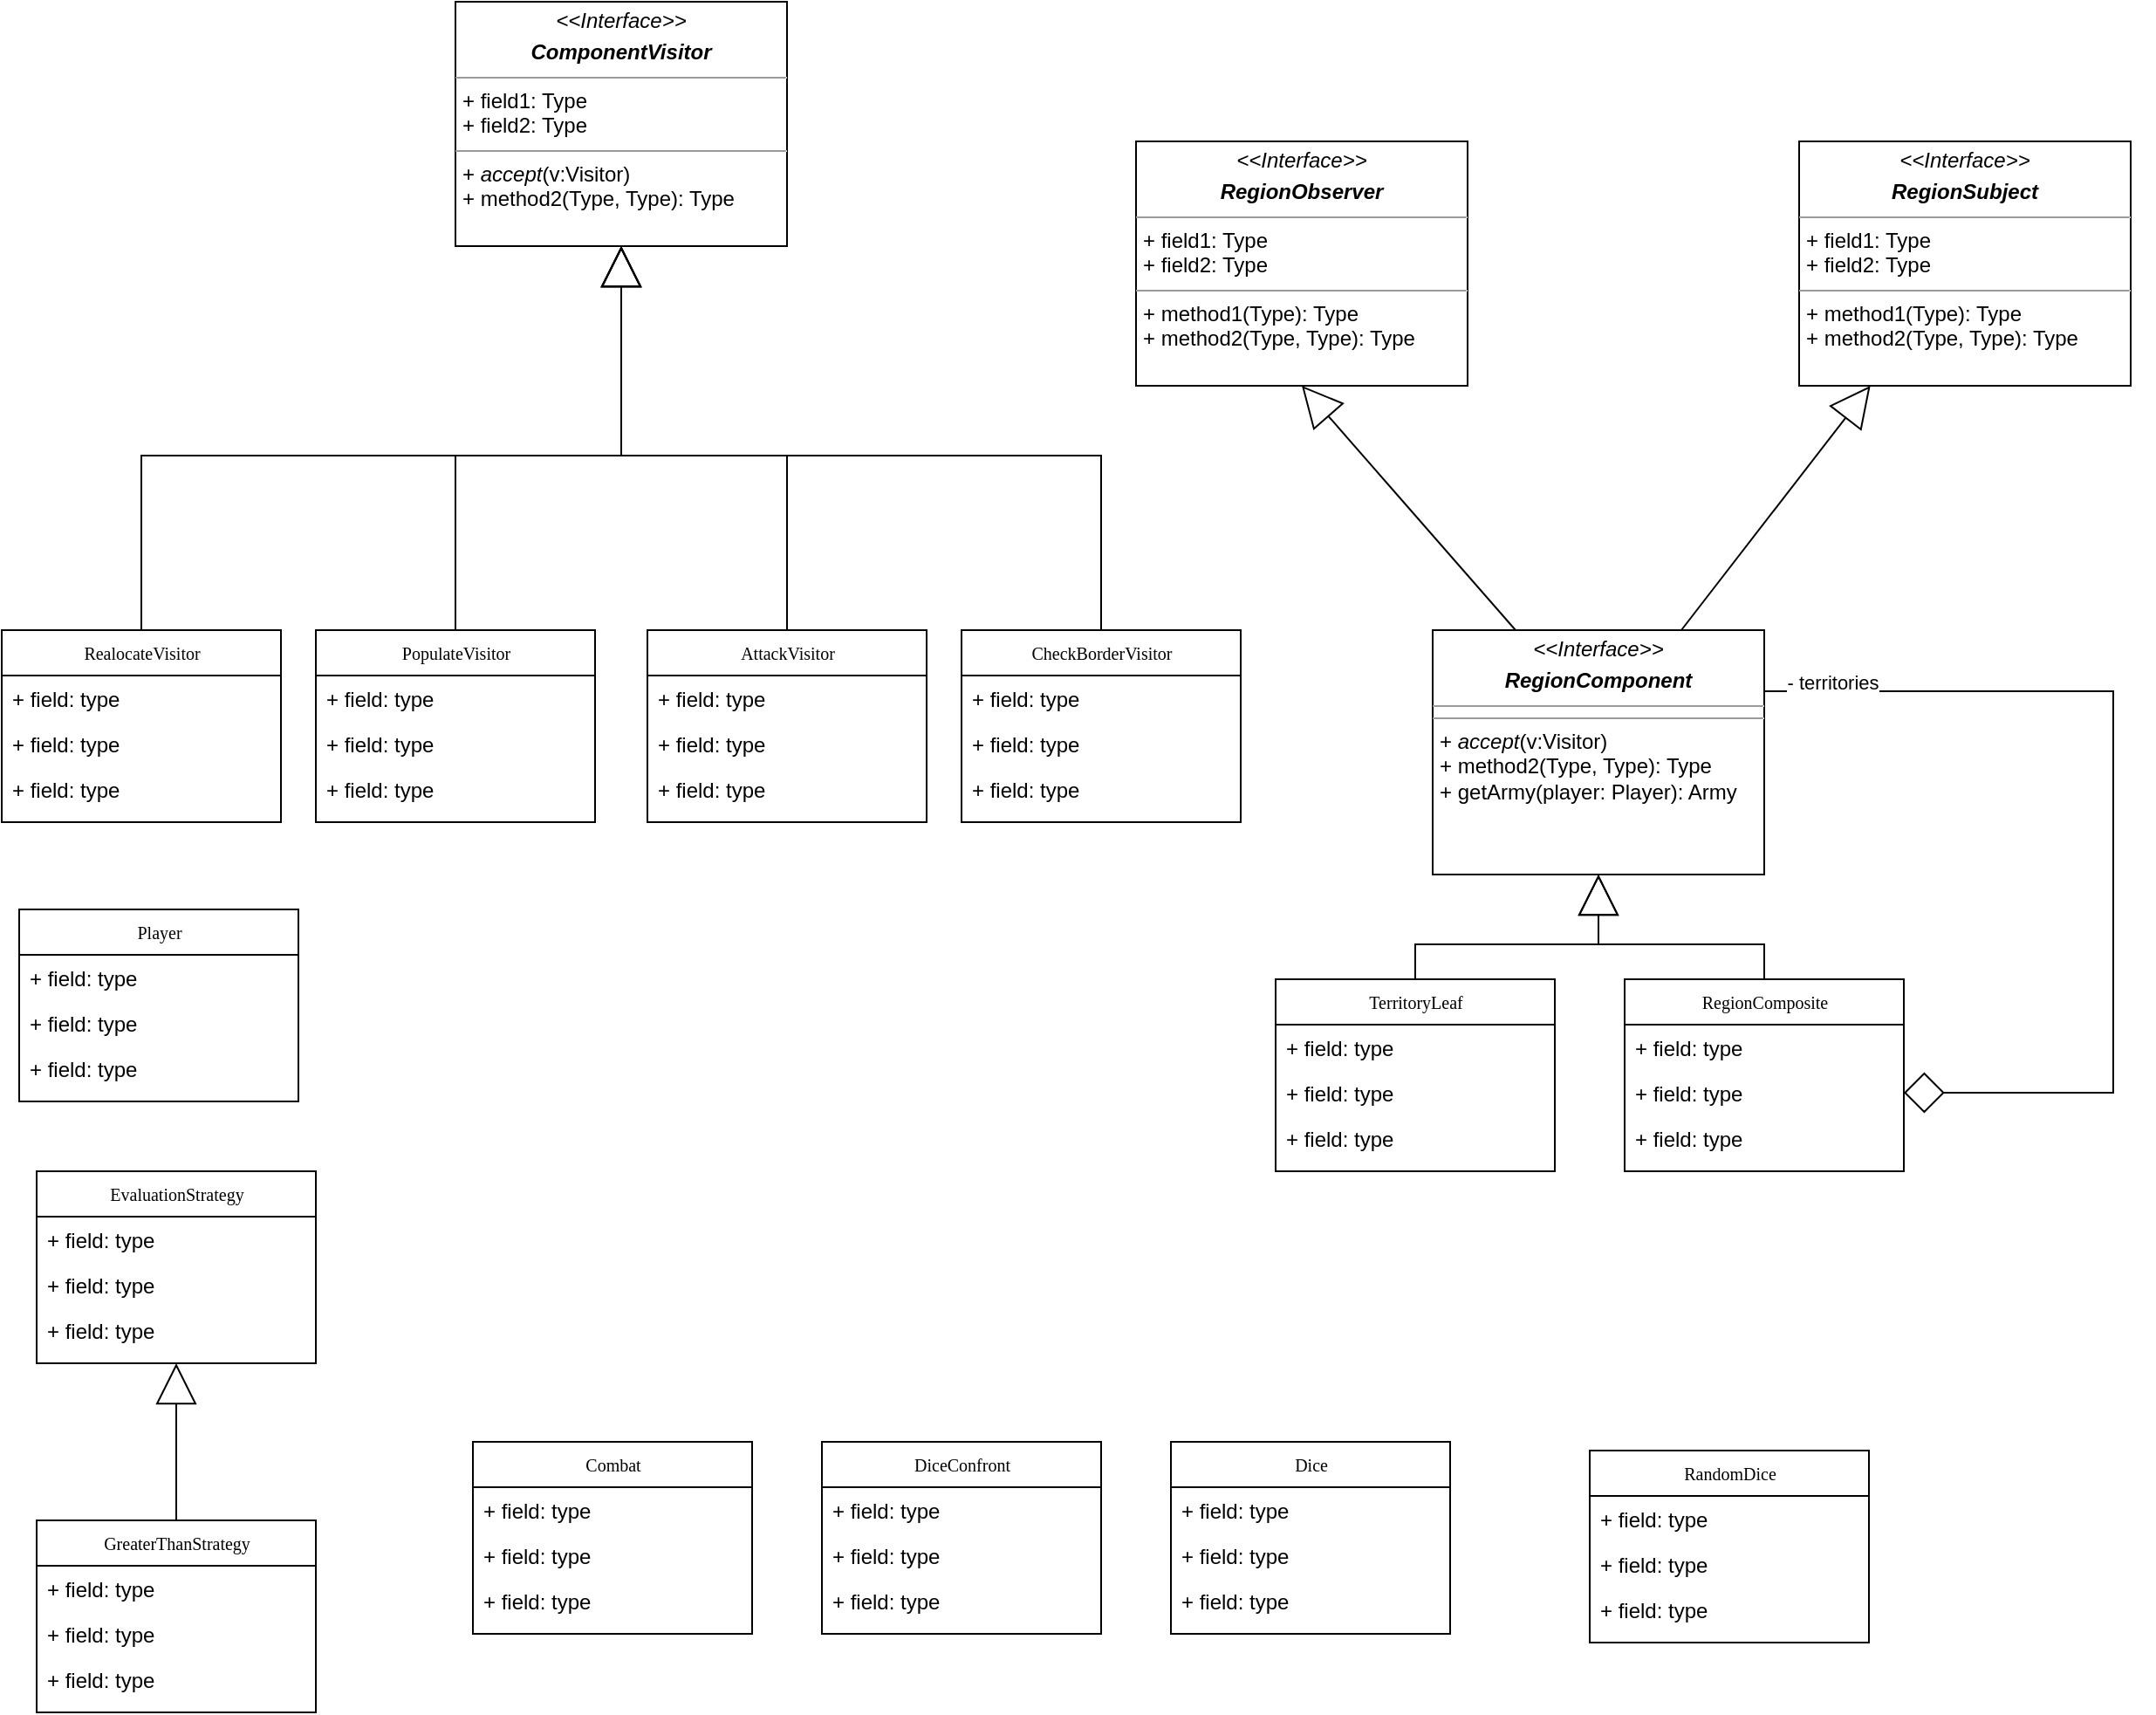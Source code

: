 <mxfile version="24.4.0" type="github">
  <diagram name="Page-1" id="c4acf3e9-155e-7222-9cf6-157b1a14988f">
    <mxGraphModel dx="3041" dy="2362" grid="1" gridSize="10" guides="1" tooltips="1" connect="1" arrows="1" fold="1" page="1" pageScale="1" pageWidth="850" pageHeight="1100" background="none" math="0" shadow="0">
      <root>
        <mxCell id="0" />
        <mxCell id="1" parent="0" />
        <mxCell id="na1BeW-ylkOoWlWhekBP-10" style="edgeStyle=orthogonalEdgeStyle;rounded=0;orthogonalLoop=1;jettySize=auto;html=1;exitX=0.5;exitY=0;exitDx=0;exitDy=0;entryX=0.5;entryY=1;entryDx=0;entryDy=0;endArrow=block;endFill=0;endSize=21;" edge="1" parent="1" source="17acba5748e5396b-20" target="5d2195bd80daf111-18">
          <mxGeometry relative="1" as="geometry" />
        </mxCell>
        <mxCell id="17acba5748e5396b-20" value="TerritoryLeaf" style="swimlane;html=1;fontStyle=0;childLayout=stackLayout;horizontal=1;startSize=26;fillColor=none;horizontalStack=0;resizeParent=1;resizeLast=0;collapsible=1;marginBottom=0;swimlaneFillColor=#ffffff;rounded=0;shadow=0;comic=0;labelBackgroundColor=none;strokeWidth=1;fontFamily=Verdana;fontSize=10;align=center;" parent="1" vertex="1">
          <mxGeometry x="-80" y="-20" width="160" height="110" as="geometry" />
        </mxCell>
        <mxCell id="17acba5748e5396b-21" value="+ field: type" style="text;html=1;strokeColor=none;fillColor=none;align=left;verticalAlign=top;spacingLeft=4;spacingRight=4;whiteSpace=wrap;overflow=hidden;rotatable=0;points=[[0,0.5],[1,0.5]];portConstraint=eastwest;" parent="17acba5748e5396b-20" vertex="1">
          <mxGeometry y="26" width="160" height="26" as="geometry" />
        </mxCell>
        <mxCell id="17acba5748e5396b-24" value="+ field: type" style="text;html=1;strokeColor=none;fillColor=none;align=left;verticalAlign=top;spacingLeft=4;spacingRight=4;whiteSpace=wrap;overflow=hidden;rotatable=0;points=[[0,0.5],[1,0.5]];portConstraint=eastwest;" parent="17acba5748e5396b-20" vertex="1">
          <mxGeometry y="52" width="160" height="26" as="geometry" />
        </mxCell>
        <mxCell id="17acba5748e5396b-26" value="+ field: type" style="text;html=1;strokeColor=none;fillColor=none;align=left;verticalAlign=top;spacingLeft=4;spacingRight=4;whiteSpace=wrap;overflow=hidden;rotatable=0;points=[[0,0.5],[1,0.5]];portConstraint=eastwest;" parent="17acba5748e5396b-20" vertex="1">
          <mxGeometry y="78" width="160" height="26" as="geometry" />
        </mxCell>
        <mxCell id="na1BeW-ylkOoWlWhekBP-73" style="rounded=0;orthogonalLoop=1;jettySize=auto;html=1;entryX=0.5;entryY=1;entryDx=0;entryDy=0;exitX=0.25;exitY=0;exitDx=0;exitDy=0;endArrow=block;endFill=0;endSize=21;" edge="1" parent="1" source="5d2195bd80daf111-18" target="5d2195bd80daf111-19">
          <mxGeometry relative="1" as="geometry" />
        </mxCell>
        <mxCell id="na1BeW-ylkOoWlWhekBP-74" style="rounded=0;orthogonalLoop=1;jettySize=auto;html=1;exitX=0.75;exitY=0;exitDx=0;exitDy=0;endArrow=block;endFill=0;endSize=21;" edge="1" parent="1" source="5d2195bd80daf111-18" target="na1BeW-ylkOoWlWhekBP-14">
          <mxGeometry relative="1" as="geometry" />
        </mxCell>
        <mxCell id="5d2195bd80daf111-18" value="&lt;p style=&quot;margin:0px;margin-top:4px;text-align:center;&quot;&gt;&lt;i&gt;&amp;lt;&amp;lt;Interface&amp;gt;&amp;gt;&lt;/i&gt;&lt;/p&gt;&lt;p style=&quot;margin:0px;margin-top:4px;text-align:center;&quot;&gt;&lt;b&gt;&lt;i&gt;RegionComponent&lt;/i&gt;&lt;/b&gt;&lt;br&gt;&lt;/p&gt;&lt;hr size=&quot;1&quot;&gt;&lt;hr size=&quot;1&quot;&gt;&lt;p style=&quot;margin:0px;margin-left:4px;&quot;&gt;+ &lt;i&gt;accept&lt;/i&gt;(v:Visitor)&lt;br&gt;+ method2(Type, Type): Type&lt;/p&gt;&lt;p style=&quot;margin:0px;margin-left:4px;&quot;&gt;+ getArmy(player: Player): Army &lt;br&gt;&lt;/p&gt;" style="verticalAlign=top;align=left;overflow=fill;fontSize=12;fontFamily=Helvetica;html=1;rounded=0;shadow=0;comic=0;labelBackgroundColor=none;strokeWidth=1" parent="1" vertex="1">
          <mxGeometry x="10" y="-220" width="190" height="140" as="geometry" />
        </mxCell>
        <mxCell id="5d2195bd80daf111-19" value="&lt;p style=&quot;margin:0px;margin-top:4px;text-align:center;&quot;&gt;&lt;i&gt;&amp;lt;&amp;lt;Interface&amp;gt;&amp;gt;&lt;/i&gt;&lt;/p&gt;&lt;p style=&quot;margin:0px;margin-top:4px;text-align:center;&quot;&gt;&lt;b&gt;&lt;i&gt;RegionObserver&lt;/i&gt;&lt;/b&gt;&lt;br&gt;&lt;/p&gt;&lt;hr size=&quot;1&quot;&gt;&lt;p style=&quot;margin:0px;margin-left:4px;&quot;&gt;+ field1: Type&lt;br&gt;+ field2: Type&lt;/p&gt;&lt;hr size=&quot;1&quot;&gt;&lt;p style=&quot;margin:0px;margin-left:4px;&quot;&gt;+ method1(Type): Type&lt;br&gt;+ method2(Type, Type): Type&lt;/p&gt;" style="verticalAlign=top;align=left;overflow=fill;fontSize=12;fontFamily=Helvetica;html=1;rounded=0;shadow=0;comic=0;labelBackgroundColor=none;strokeWidth=1" parent="1" vertex="1">
          <mxGeometry x="-160" y="-500" width="190" height="140" as="geometry" />
        </mxCell>
        <mxCell id="na1BeW-ylkOoWlWhekBP-12" style="edgeStyle=orthogonalEdgeStyle;rounded=0;orthogonalLoop=1;jettySize=auto;html=1;exitX=0.5;exitY=0;exitDx=0;exitDy=0;entryX=0.5;entryY=1;entryDx=0;entryDy=0;endArrow=block;endFill=0;jumpSize=6;startSize=6;endSize=21;" edge="1" parent="1" source="na1BeW-ylkOoWlWhekBP-1" target="5d2195bd80daf111-18">
          <mxGeometry relative="1" as="geometry" />
        </mxCell>
        <mxCell id="na1BeW-ylkOoWlWhekBP-1" value="RegionComposite" style="swimlane;html=1;fontStyle=0;childLayout=stackLayout;horizontal=1;startSize=26;fillColor=none;horizontalStack=0;resizeParent=1;resizeLast=0;collapsible=1;marginBottom=0;swimlaneFillColor=#ffffff;rounded=0;shadow=0;comic=0;labelBackgroundColor=none;strokeWidth=1;fontFamily=Verdana;fontSize=10;align=center;" vertex="1" parent="1">
          <mxGeometry x="120" y="-20" width="160" height="110" as="geometry" />
        </mxCell>
        <mxCell id="na1BeW-ylkOoWlWhekBP-2" value="+ field: type" style="text;html=1;strokeColor=none;fillColor=none;align=left;verticalAlign=top;spacingLeft=4;spacingRight=4;whiteSpace=wrap;overflow=hidden;rotatable=0;points=[[0,0.5],[1,0.5]];portConstraint=eastwest;" vertex="1" parent="na1BeW-ylkOoWlWhekBP-1">
          <mxGeometry y="26" width="160" height="26" as="geometry" />
        </mxCell>
        <mxCell id="na1BeW-ylkOoWlWhekBP-3" value="+ field: type" style="text;html=1;strokeColor=none;fillColor=none;align=left;verticalAlign=top;spacingLeft=4;spacingRight=4;whiteSpace=wrap;overflow=hidden;rotatable=0;points=[[0,0.5],[1,0.5]];portConstraint=eastwest;" vertex="1" parent="na1BeW-ylkOoWlWhekBP-1">
          <mxGeometry y="52" width="160" height="26" as="geometry" />
        </mxCell>
        <mxCell id="na1BeW-ylkOoWlWhekBP-4" value="+ field: type" style="text;html=1;strokeColor=none;fillColor=none;align=left;verticalAlign=top;spacingLeft=4;spacingRight=4;whiteSpace=wrap;overflow=hidden;rotatable=0;points=[[0,0.5],[1,0.5]];portConstraint=eastwest;" vertex="1" parent="na1BeW-ylkOoWlWhekBP-1">
          <mxGeometry y="78" width="160" height="26" as="geometry" />
        </mxCell>
        <mxCell id="na1BeW-ylkOoWlWhekBP-9" style="edgeStyle=orthogonalEdgeStyle;rounded=0;orthogonalLoop=1;jettySize=auto;html=1;exitX=1;exitY=0.5;exitDx=0;exitDy=0;entryX=1;entryY=0.25;entryDx=0;entryDy=0;startArrow=diamond;startFill=0;strokeWidth=1;targetPerimeterSpacing=0;sourcePerimeterSpacing=6;startSize=21;endArrow=none;endFill=0;" edge="1" parent="1" source="na1BeW-ylkOoWlWhekBP-3" target="5d2195bd80daf111-18">
          <mxGeometry relative="1" as="geometry">
            <Array as="points">
              <mxPoint x="400" y="45" />
              <mxPoint x="400" y="-185" />
            </Array>
          </mxGeometry>
        </mxCell>
        <mxCell id="na1BeW-ylkOoWlWhekBP-13" value="&lt;div&gt;- territories&lt;/div&gt;" style="edgeLabel;html=1;align=center;verticalAlign=middle;resizable=0;points=[];" vertex="1" connectable="0" parent="na1BeW-ylkOoWlWhekBP-9">
          <mxGeometry x="0.858" y="4" relative="1" as="geometry">
            <mxPoint y="-9" as="offset" />
          </mxGeometry>
        </mxCell>
        <mxCell id="na1BeW-ylkOoWlWhekBP-14" value="&lt;p style=&quot;margin:0px;margin-top:4px;text-align:center;&quot;&gt;&lt;i&gt;&amp;lt;&amp;lt;Interface&amp;gt;&amp;gt;&lt;/i&gt;&lt;/p&gt;&lt;p style=&quot;margin:0px;margin-top:4px;text-align:center;&quot;&gt;&lt;b&gt;&lt;i&gt;RegionSubject&lt;/i&gt;&lt;/b&gt;&lt;br&gt;&lt;/p&gt;&lt;hr size=&quot;1&quot;&gt;&lt;p style=&quot;margin:0px;margin-left:4px;&quot;&gt;+ field1: Type&lt;br&gt;+ field2: Type&lt;/p&gt;&lt;hr size=&quot;1&quot;&gt;&lt;p style=&quot;margin:0px;margin-left:4px;&quot;&gt;+ method1(Type): Type&lt;br&gt;+ method2(Type, Type): Type&lt;/p&gt;" style="verticalAlign=top;align=left;overflow=fill;fontSize=12;fontFamily=Helvetica;html=1;rounded=0;shadow=0;comic=0;labelBackgroundColor=none;strokeWidth=1" vertex="1" parent="1">
          <mxGeometry x="220" y="-500" width="190" height="140" as="geometry" />
        </mxCell>
        <mxCell id="na1BeW-ylkOoWlWhekBP-40" style="edgeStyle=orthogonalEdgeStyle;rounded=0;orthogonalLoop=1;jettySize=auto;html=1;exitX=0.5;exitY=1;exitDx=0;exitDy=0;entryX=0.5;entryY=0;entryDx=0;entryDy=0;endArrow=none;endFill=0;startArrow=block;startFill=0;startSize=21;" edge="1" parent="1" source="na1BeW-ylkOoWlWhekBP-15" target="na1BeW-ylkOoWlWhekBP-16">
          <mxGeometry relative="1" as="geometry" />
        </mxCell>
        <mxCell id="na1BeW-ylkOoWlWhekBP-41" style="edgeStyle=orthogonalEdgeStyle;rounded=0;orthogonalLoop=1;jettySize=auto;html=1;entryX=0.5;entryY=0;entryDx=0;entryDy=0;endArrow=none;endFill=0;startArrow=block;startFill=0;startSize=21;" edge="1" parent="1" source="na1BeW-ylkOoWlWhekBP-15" target="na1BeW-ylkOoWlWhekBP-24">
          <mxGeometry relative="1" as="geometry" />
        </mxCell>
        <mxCell id="na1BeW-ylkOoWlWhekBP-15" value="&lt;p style=&quot;margin:0px;margin-top:4px;text-align:center;&quot;&gt;&lt;i&gt;&amp;lt;&amp;lt;Interface&amp;gt;&amp;gt;&lt;/i&gt;&lt;/p&gt;&lt;p style=&quot;margin:0px;margin-top:4px;text-align:center;&quot;&gt;&lt;b&gt;&lt;i&gt;ComponentVisitor&lt;/i&gt;&lt;/b&gt;&lt;br&gt;&lt;/p&gt;&lt;hr size=&quot;1&quot;&gt;&lt;p style=&quot;margin:0px;margin-left:4px;&quot;&gt;+ field1: Type&lt;br&gt;+ field2: Type&lt;/p&gt;&lt;hr size=&quot;1&quot;&gt;&lt;p style=&quot;margin:0px;margin-left:4px;&quot;&gt;+ &lt;i&gt;accept&lt;/i&gt;(v:Visitor)&lt;br&gt;+ method2(Type, Type): Type&lt;/p&gt;" style="verticalAlign=top;align=left;overflow=fill;fontSize=12;fontFamily=Helvetica;html=1;rounded=0;shadow=0;comic=0;labelBackgroundColor=none;strokeWidth=1" vertex="1" parent="1">
          <mxGeometry x="-550" y="-580" width="190" height="140" as="geometry" />
        </mxCell>
        <mxCell id="na1BeW-ylkOoWlWhekBP-16" value="PopulateVisitor" style="swimlane;html=1;fontStyle=0;childLayout=stackLayout;horizontal=1;startSize=26;fillColor=none;horizontalStack=0;resizeParent=1;resizeLast=0;collapsible=1;marginBottom=0;swimlaneFillColor=#ffffff;rounded=0;shadow=0;comic=0;labelBackgroundColor=none;strokeWidth=1;fontFamily=Verdana;fontSize=10;align=center;" vertex="1" parent="1">
          <mxGeometry x="-630" y="-220" width="160" height="110" as="geometry" />
        </mxCell>
        <mxCell id="na1BeW-ylkOoWlWhekBP-17" value="+ field: type" style="text;html=1;strokeColor=none;fillColor=none;align=left;verticalAlign=top;spacingLeft=4;spacingRight=4;whiteSpace=wrap;overflow=hidden;rotatable=0;points=[[0,0.5],[1,0.5]];portConstraint=eastwest;" vertex="1" parent="na1BeW-ylkOoWlWhekBP-16">
          <mxGeometry y="26" width="160" height="26" as="geometry" />
        </mxCell>
        <mxCell id="na1BeW-ylkOoWlWhekBP-18" value="+ field: type" style="text;html=1;strokeColor=none;fillColor=none;align=left;verticalAlign=top;spacingLeft=4;spacingRight=4;whiteSpace=wrap;overflow=hidden;rotatable=0;points=[[0,0.5],[1,0.5]];portConstraint=eastwest;" vertex="1" parent="na1BeW-ylkOoWlWhekBP-16">
          <mxGeometry y="52" width="160" height="26" as="geometry" />
        </mxCell>
        <mxCell id="na1BeW-ylkOoWlWhekBP-19" value="+ field: type" style="text;html=1;strokeColor=none;fillColor=none;align=left;verticalAlign=top;spacingLeft=4;spacingRight=4;whiteSpace=wrap;overflow=hidden;rotatable=0;points=[[0,0.5],[1,0.5]];portConstraint=eastwest;" vertex="1" parent="na1BeW-ylkOoWlWhekBP-16">
          <mxGeometry y="78" width="160" height="26" as="geometry" />
        </mxCell>
        <mxCell id="na1BeW-ylkOoWlWhekBP-24" value="AttackVisitor" style="swimlane;html=1;fontStyle=0;childLayout=stackLayout;horizontal=1;startSize=26;fillColor=none;horizontalStack=0;resizeParent=1;resizeLast=0;collapsible=1;marginBottom=0;swimlaneFillColor=#ffffff;rounded=0;shadow=0;comic=0;labelBackgroundColor=none;strokeWidth=1;fontFamily=Verdana;fontSize=10;align=center;" vertex="1" parent="1">
          <mxGeometry x="-440" y="-220" width="160" height="110" as="geometry" />
        </mxCell>
        <mxCell id="na1BeW-ylkOoWlWhekBP-25" value="+ field: type" style="text;html=1;strokeColor=none;fillColor=none;align=left;verticalAlign=top;spacingLeft=4;spacingRight=4;whiteSpace=wrap;overflow=hidden;rotatable=0;points=[[0,0.5],[1,0.5]];portConstraint=eastwest;" vertex="1" parent="na1BeW-ylkOoWlWhekBP-24">
          <mxGeometry y="26" width="160" height="26" as="geometry" />
        </mxCell>
        <mxCell id="na1BeW-ylkOoWlWhekBP-26" value="+ field: type" style="text;html=1;strokeColor=none;fillColor=none;align=left;verticalAlign=top;spacingLeft=4;spacingRight=4;whiteSpace=wrap;overflow=hidden;rotatable=0;points=[[0,0.5],[1,0.5]];portConstraint=eastwest;" vertex="1" parent="na1BeW-ylkOoWlWhekBP-24">
          <mxGeometry y="52" width="160" height="26" as="geometry" />
        </mxCell>
        <mxCell id="na1BeW-ylkOoWlWhekBP-27" value="+ field: type" style="text;html=1;strokeColor=none;fillColor=none;align=left;verticalAlign=top;spacingLeft=4;spacingRight=4;whiteSpace=wrap;overflow=hidden;rotatable=0;points=[[0,0.5],[1,0.5]];portConstraint=eastwest;" vertex="1" parent="na1BeW-ylkOoWlWhekBP-24">
          <mxGeometry y="78" width="160" height="26" as="geometry" />
        </mxCell>
        <mxCell id="na1BeW-ylkOoWlWhekBP-45" style="edgeStyle=orthogonalEdgeStyle;rounded=0;orthogonalLoop=1;jettySize=auto;html=1;exitX=0.5;exitY=0;exitDx=0;exitDy=0;entryX=0.5;entryY=1;entryDx=0;entryDy=0;endArrow=block;endFill=0;endSize=21;" edge="1" parent="1" source="na1BeW-ylkOoWlWhekBP-28" target="na1BeW-ylkOoWlWhekBP-15">
          <mxGeometry relative="1" as="geometry" />
        </mxCell>
        <mxCell id="na1BeW-ylkOoWlWhekBP-28" value="CheckBorderVisitor" style="swimlane;html=1;fontStyle=0;childLayout=stackLayout;horizontal=1;startSize=26;fillColor=none;horizontalStack=0;resizeParent=1;resizeLast=0;collapsible=1;marginBottom=0;swimlaneFillColor=#ffffff;rounded=0;shadow=0;comic=0;labelBackgroundColor=none;strokeWidth=1;fontFamily=Verdana;fontSize=10;align=center;" vertex="1" parent="1">
          <mxGeometry x="-260" y="-220" width="160" height="110" as="geometry" />
        </mxCell>
        <mxCell id="na1BeW-ylkOoWlWhekBP-29" value="+ field: type" style="text;html=1;strokeColor=none;fillColor=none;align=left;verticalAlign=top;spacingLeft=4;spacingRight=4;whiteSpace=wrap;overflow=hidden;rotatable=0;points=[[0,0.5],[1,0.5]];portConstraint=eastwest;" vertex="1" parent="na1BeW-ylkOoWlWhekBP-28">
          <mxGeometry y="26" width="160" height="26" as="geometry" />
        </mxCell>
        <mxCell id="na1BeW-ylkOoWlWhekBP-30" value="+ field: type" style="text;html=1;strokeColor=none;fillColor=none;align=left;verticalAlign=top;spacingLeft=4;spacingRight=4;whiteSpace=wrap;overflow=hidden;rotatable=0;points=[[0,0.5],[1,0.5]];portConstraint=eastwest;" vertex="1" parent="na1BeW-ylkOoWlWhekBP-28">
          <mxGeometry y="52" width="160" height="26" as="geometry" />
        </mxCell>
        <mxCell id="na1BeW-ylkOoWlWhekBP-31" value="+ field: type" style="text;html=1;strokeColor=none;fillColor=none;align=left;verticalAlign=top;spacingLeft=4;spacingRight=4;whiteSpace=wrap;overflow=hidden;rotatable=0;points=[[0,0.5],[1,0.5]];portConstraint=eastwest;" vertex="1" parent="na1BeW-ylkOoWlWhekBP-28">
          <mxGeometry y="78" width="160" height="26" as="geometry" />
        </mxCell>
        <mxCell id="na1BeW-ylkOoWlWhekBP-46" style="edgeStyle=orthogonalEdgeStyle;rounded=0;orthogonalLoop=1;jettySize=auto;html=1;exitX=0.5;exitY=0;exitDx=0;exitDy=0;entryX=0.5;entryY=1;entryDx=0;entryDy=0;endArrow=block;endFill=0;endSize=21;" edge="1" parent="1" source="na1BeW-ylkOoWlWhekBP-32" target="na1BeW-ylkOoWlWhekBP-15">
          <mxGeometry relative="1" as="geometry" />
        </mxCell>
        <mxCell id="na1BeW-ylkOoWlWhekBP-32" value="RealocateVisitor" style="swimlane;html=1;fontStyle=0;childLayout=stackLayout;horizontal=1;startSize=26;fillColor=none;horizontalStack=0;resizeParent=1;resizeLast=0;collapsible=1;marginBottom=0;swimlaneFillColor=#ffffff;rounded=0;shadow=0;comic=0;labelBackgroundColor=none;strokeWidth=1;fontFamily=Verdana;fontSize=10;align=center;" vertex="1" parent="1">
          <mxGeometry x="-810" y="-220" width="160" height="110" as="geometry" />
        </mxCell>
        <mxCell id="na1BeW-ylkOoWlWhekBP-33" value="+ field: type" style="text;html=1;strokeColor=none;fillColor=none;align=left;verticalAlign=top;spacingLeft=4;spacingRight=4;whiteSpace=wrap;overflow=hidden;rotatable=0;points=[[0,0.5],[1,0.5]];portConstraint=eastwest;" vertex="1" parent="na1BeW-ylkOoWlWhekBP-32">
          <mxGeometry y="26" width="160" height="26" as="geometry" />
        </mxCell>
        <mxCell id="na1BeW-ylkOoWlWhekBP-34" value="+ field: type" style="text;html=1;strokeColor=none;fillColor=none;align=left;verticalAlign=top;spacingLeft=4;spacingRight=4;whiteSpace=wrap;overflow=hidden;rotatable=0;points=[[0,0.5],[1,0.5]];portConstraint=eastwest;" vertex="1" parent="na1BeW-ylkOoWlWhekBP-32">
          <mxGeometry y="52" width="160" height="26" as="geometry" />
        </mxCell>
        <mxCell id="na1BeW-ylkOoWlWhekBP-35" value="+ field: type" style="text;html=1;strokeColor=none;fillColor=none;align=left;verticalAlign=top;spacingLeft=4;spacingRight=4;whiteSpace=wrap;overflow=hidden;rotatable=0;points=[[0,0.5],[1,0.5]];portConstraint=eastwest;" vertex="1" parent="na1BeW-ylkOoWlWhekBP-32">
          <mxGeometry y="78" width="160" height="26" as="geometry" />
        </mxCell>
        <mxCell id="na1BeW-ylkOoWlWhekBP-36" value="Player" style="swimlane;html=1;fontStyle=0;childLayout=stackLayout;horizontal=1;startSize=26;fillColor=none;horizontalStack=0;resizeParent=1;resizeLast=0;collapsible=1;marginBottom=0;swimlaneFillColor=#ffffff;rounded=0;shadow=0;comic=0;labelBackgroundColor=none;strokeWidth=1;fontFamily=Verdana;fontSize=10;align=center;" vertex="1" parent="1">
          <mxGeometry x="-800" y="-60" width="160" height="110" as="geometry" />
        </mxCell>
        <mxCell id="na1BeW-ylkOoWlWhekBP-37" value="+ field: type" style="text;html=1;strokeColor=none;fillColor=none;align=left;verticalAlign=top;spacingLeft=4;spacingRight=4;whiteSpace=wrap;overflow=hidden;rotatable=0;points=[[0,0.5],[1,0.5]];portConstraint=eastwest;" vertex="1" parent="na1BeW-ylkOoWlWhekBP-36">
          <mxGeometry y="26" width="160" height="26" as="geometry" />
        </mxCell>
        <mxCell id="na1BeW-ylkOoWlWhekBP-38" value="+ field: type" style="text;html=1;strokeColor=none;fillColor=none;align=left;verticalAlign=top;spacingLeft=4;spacingRight=4;whiteSpace=wrap;overflow=hidden;rotatable=0;points=[[0,0.5],[1,0.5]];portConstraint=eastwest;" vertex="1" parent="na1BeW-ylkOoWlWhekBP-36">
          <mxGeometry y="52" width="160" height="26" as="geometry" />
        </mxCell>
        <mxCell id="na1BeW-ylkOoWlWhekBP-39" value="+ field: type" style="text;html=1;strokeColor=none;fillColor=none;align=left;verticalAlign=top;spacingLeft=4;spacingRight=4;whiteSpace=wrap;overflow=hidden;rotatable=0;points=[[0,0.5],[1,0.5]];portConstraint=eastwest;" vertex="1" parent="na1BeW-ylkOoWlWhekBP-36">
          <mxGeometry y="78" width="160" height="26" as="geometry" />
        </mxCell>
        <mxCell id="na1BeW-ylkOoWlWhekBP-47" value="Combat" style="swimlane;html=1;fontStyle=0;childLayout=stackLayout;horizontal=1;startSize=26;fillColor=none;horizontalStack=0;resizeParent=1;resizeLast=0;collapsible=1;marginBottom=0;swimlaneFillColor=#ffffff;rounded=0;shadow=0;comic=0;labelBackgroundColor=none;strokeWidth=1;fontFamily=Verdana;fontSize=10;align=center;" vertex="1" parent="1">
          <mxGeometry x="-540" y="245" width="160" height="110" as="geometry" />
        </mxCell>
        <mxCell id="na1BeW-ylkOoWlWhekBP-48" value="+ field: type" style="text;html=1;strokeColor=none;fillColor=none;align=left;verticalAlign=top;spacingLeft=4;spacingRight=4;whiteSpace=wrap;overflow=hidden;rotatable=0;points=[[0,0.5],[1,0.5]];portConstraint=eastwest;" vertex="1" parent="na1BeW-ylkOoWlWhekBP-47">
          <mxGeometry y="26" width="160" height="26" as="geometry" />
        </mxCell>
        <mxCell id="na1BeW-ylkOoWlWhekBP-49" value="+ field: type" style="text;html=1;strokeColor=none;fillColor=none;align=left;verticalAlign=top;spacingLeft=4;spacingRight=4;whiteSpace=wrap;overflow=hidden;rotatable=0;points=[[0,0.5],[1,0.5]];portConstraint=eastwest;" vertex="1" parent="na1BeW-ylkOoWlWhekBP-47">
          <mxGeometry y="52" width="160" height="26" as="geometry" />
        </mxCell>
        <mxCell id="na1BeW-ylkOoWlWhekBP-50" value="+ field: type" style="text;html=1;strokeColor=none;fillColor=none;align=left;verticalAlign=top;spacingLeft=4;spacingRight=4;whiteSpace=wrap;overflow=hidden;rotatable=0;points=[[0,0.5],[1,0.5]];portConstraint=eastwest;" vertex="1" parent="na1BeW-ylkOoWlWhekBP-47">
          <mxGeometry y="78" width="160" height="26" as="geometry" />
        </mxCell>
        <mxCell id="na1BeW-ylkOoWlWhekBP-51" value="DiceConfront" style="swimlane;html=1;fontStyle=0;childLayout=stackLayout;horizontal=1;startSize=26;fillColor=none;horizontalStack=0;resizeParent=1;resizeLast=0;collapsible=1;marginBottom=0;swimlaneFillColor=#ffffff;rounded=0;shadow=0;comic=0;labelBackgroundColor=none;strokeWidth=1;fontFamily=Verdana;fontSize=10;align=center;" vertex="1" parent="1">
          <mxGeometry x="-340" y="245" width="160" height="110" as="geometry" />
        </mxCell>
        <mxCell id="na1BeW-ylkOoWlWhekBP-52" value="+ field: type" style="text;html=1;strokeColor=none;fillColor=none;align=left;verticalAlign=top;spacingLeft=4;spacingRight=4;whiteSpace=wrap;overflow=hidden;rotatable=0;points=[[0,0.5],[1,0.5]];portConstraint=eastwest;" vertex="1" parent="na1BeW-ylkOoWlWhekBP-51">
          <mxGeometry y="26" width="160" height="26" as="geometry" />
        </mxCell>
        <mxCell id="na1BeW-ylkOoWlWhekBP-53" value="+ field: type" style="text;html=1;strokeColor=none;fillColor=none;align=left;verticalAlign=top;spacingLeft=4;spacingRight=4;whiteSpace=wrap;overflow=hidden;rotatable=0;points=[[0,0.5],[1,0.5]];portConstraint=eastwest;" vertex="1" parent="na1BeW-ylkOoWlWhekBP-51">
          <mxGeometry y="52" width="160" height="26" as="geometry" />
        </mxCell>
        <mxCell id="na1BeW-ylkOoWlWhekBP-54" value="+ field: type" style="text;html=1;strokeColor=none;fillColor=none;align=left;verticalAlign=top;spacingLeft=4;spacingRight=4;whiteSpace=wrap;overflow=hidden;rotatable=0;points=[[0,0.5],[1,0.5]];portConstraint=eastwest;" vertex="1" parent="na1BeW-ylkOoWlWhekBP-51">
          <mxGeometry y="78" width="160" height="26" as="geometry" />
        </mxCell>
        <mxCell id="na1BeW-ylkOoWlWhekBP-55" value="Dice" style="swimlane;html=1;fontStyle=0;childLayout=stackLayout;horizontal=1;startSize=26;fillColor=none;horizontalStack=0;resizeParent=1;resizeLast=0;collapsible=1;marginBottom=0;swimlaneFillColor=#ffffff;rounded=0;shadow=0;comic=0;labelBackgroundColor=none;strokeWidth=1;fontFamily=Verdana;fontSize=10;align=center;" vertex="1" parent="1">
          <mxGeometry x="-140" y="245" width="160" height="110" as="geometry" />
        </mxCell>
        <mxCell id="na1BeW-ylkOoWlWhekBP-56" value="+ field: type" style="text;html=1;strokeColor=none;fillColor=none;align=left;verticalAlign=top;spacingLeft=4;spacingRight=4;whiteSpace=wrap;overflow=hidden;rotatable=0;points=[[0,0.5],[1,0.5]];portConstraint=eastwest;" vertex="1" parent="na1BeW-ylkOoWlWhekBP-55">
          <mxGeometry y="26" width="160" height="26" as="geometry" />
        </mxCell>
        <mxCell id="na1BeW-ylkOoWlWhekBP-57" value="+ field: type" style="text;html=1;strokeColor=none;fillColor=none;align=left;verticalAlign=top;spacingLeft=4;spacingRight=4;whiteSpace=wrap;overflow=hidden;rotatable=0;points=[[0,0.5],[1,0.5]];portConstraint=eastwest;" vertex="1" parent="na1BeW-ylkOoWlWhekBP-55">
          <mxGeometry y="52" width="160" height="26" as="geometry" />
        </mxCell>
        <mxCell id="na1BeW-ylkOoWlWhekBP-58" value="+ field: type" style="text;html=1;strokeColor=none;fillColor=none;align=left;verticalAlign=top;spacingLeft=4;spacingRight=4;whiteSpace=wrap;overflow=hidden;rotatable=0;points=[[0,0.5],[1,0.5]];portConstraint=eastwest;" vertex="1" parent="na1BeW-ylkOoWlWhekBP-55">
          <mxGeometry y="78" width="160" height="26" as="geometry" />
        </mxCell>
        <mxCell id="na1BeW-ylkOoWlWhekBP-59" value="&lt;div&gt;EvaluationStrategy&lt;/div&gt;" style="swimlane;html=1;fontStyle=0;childLayout=stackLayout;horizontal=1;startSize=26;fillColor=none;horizontalStack=0;resizeParent=1;resizeLast=0;collapsible=1;marginBottom=0;swimlaneFillColor=#ffffff;rounded=0;shadow=0;comic=0;labelBackgroundColor=none;strokeWidth=1;fontFamily=Verdana;fontSize=10;align=center;" vertex="1" parent="1">
          <mxGeometry x="-790" y="90" width="160" height="110" as="geometry" />
        </mxCell>
        <mxCell id="na1BeW-ylkOoWlWhekBP-60" value="+ field: type" style="text;html=1;strokeColor=none;fillColor=none;align=left;verticalAlign=top;spacingLeft=4;spacingRight=4;whiteSpace=wrap;overflow=hidden;rotatable=0;points=[[0,0.5],[1,0.5]];portConstraint=eastwest;" vertex="1" parent="na1BeW-ylkOoWlWhekBP-59">
          <mxGeometry y="26" width="160" height="26" as="geometry" />
        </mxCell>
        <mxCell id="na1BeW-ylkOoWlWhekBP-61" value="+ field: type" style="text;html=1;strokeColor=none;fillColor=none;align=left;verticalAlign=top;spacingLeft=4;spacingRight=4;whiteSpace=wrap;overflow=hidden;rotatable=0;points=[[0,0.5],[1,0.5]];portConstraint=eastwest;" vertex="1" parent="na1BeW-ylkOoWlWhekBP-59">
          <mxGeometry y="52" width="160" height="26" as="geometry" />
        </mxCell>
        <mxCell id="na1BeW-ylkOoWlWhekBP-62" value="+ field: type" style="text;html=1;strokeColor=none;fillColor=none;align=left;verticalAlign=top;spacingLeft=4;spacingRight=4;whiteSpace=wrap;overflow=hidden;rotatable=0;points=[[0,0.5],[1,0.5]];portConstraint=eastwest;" vertex="1" parent="na1BeW-ylkOoWlWhekBP-59">
          <mxGeometry y="78" width="160" height="26" as="geometry" />
        </mxCell>
        <mxCell id="na1BeW-ylkOoWlWhekBP-68" style="edgeStyle=orthogonalEdgeStyle;rounded=0;orthogonalLoop=1;jettySize=auto;html=1;endArrow=block;endFill=0;endSize=21;" edge="1" parent="1" source="na1BeW-ylkOoWlWhekBP-63" target="na1BeW-ylkOoWlWhekBP-59">
          <mxGeometry relative="1" as="geometry" />
        </mxCell>
        <mxCell id="na1BeW-ylkOoWlWhekBP-63" value="GreaterThanStrategy" style="swimlane;html=1;fontStyle=0;childLayout=stackLayout;horizontal=1;startSize=26;fillColor=none;horizontalStack=0;resizeParent=1;resizeLast=0;collapsible=1;marginBottom=0;swimlaneFillColor=#ffffff;rounded=0;shadow=0;comic=0;labelBackgroundColor=none;strokeWidth=1;fontFamily=Verdana;fontSize=10;align=center;" vertex="1" parent="1">
          <mxGeometry x="-790" y="290" width="160" height="110" as="geometry" />
        </mxCell>
        <mxCell id="na1BeW-ylkOoWlWhekBP-64" value="+ field: type" style="text;html=1;strokeColor=none;fillColor=none;align=left;verticalAlign=top;spacingLeft=4;spacingRight=4;whiteSpace=wrap;overflow=hidden;rotatable=0;points=[[0,0.5],[1,0.5]];portConstraint=eastwest;" vertex="1" parent="na1BeW-ylkOoWlWhekBP-63">
          <mxGeometry y="26" width="160" height="26" as="geometry" />
        </mxCell>
        <mxCell id="na1BeW-ylkOoWlWhekBP-65" value="+ field: type" style="text;html=1;strokeColor=none;fillColor=none;align=left;verticalAlign=top;spacingLeft=4;spacingRight=4;whiteSpace=wrap;overflow=hidden;rotatable=0;points=[[0,0.5],[1,0.5]];portConstraint=eastwest;" vertex="1" parent="na1BeW-ylkOoWlWhekBP-63">
          <mxGeometry y="52" width="160" height="26" as="geometry" />
        </mxCell>
        <mxCell id="na1BeW-ylkOoWlWhekBP-66" value="+ field: type" style="text;html=1;strokeColor=none;fillColor=none;align=left;verticalAlign=top;spacingLeft=4;spacingRight=4;whiteSpace=wrap;overflow=hidden;rotatable=0;points=[[0,0.5],[1,0.5]];portConstraint=eastwest;" vertex="1" parent="na1BeW-ylkOoWlWhekBP-63">
          <mxGeometry y="78" width="160" height="26" as="geometry" />
        </mxCell>
        <mxCell id="na1BeW-ylkOoWlWhekBP-69" value="RandomDice" style="swimlane;html=1;fontStyle=0;childLayout=stackLayout;horizontal=1;startSize=26;fillColor=none;horizontalStack=0;resizeParent=1;resizeLast=0;collapsible=1;marginBottom=0;swimlaneFillColor=#ffffff;rounded=0;shadow=0;comic=0;labelBackgroundColor=none;strokeWidth=1;fontFamily=Verdana;fontSize=10;align=center;" vertex="1" parent="1">
          <mxGeometry x="100" y="250" width="160" height="110" as="geometry" />
        </mxCell>
        <mxCell id="na1BeW-ylkOoWlWhekBP-70" value="+ field: type" style="text;html=1;strokeColor=none;fillColor=none;align=left;verticalAlign=top;spacingLeft=4;spacingRight=4;whiteSpace=wrap;overflow=hidden;rotatable=0;points=[[0,0.5],[1,0.5]];portConstraint=eastwest;" vertex="1" parent="na1BeW-ylkOoWlWhekBP-69">
          <mxGeometry y="26" width="160" height="26" as="geometry" />
        </mxCell>
        <mxCell id="na1BeW-ylkOoWlWhekBP-71" value="+ field: type" style="text;html=1;strokeColor=none;fillColor=none;align=left;verticalAlign=top;spacingLeft=4;spacingRight=4;whiteSpace=wrap;overflow=hidden;rotatable=0;points=[[0,0.5],[1,0.5]];portConstraint=eastwest;" vertex="1" parent="na1BeW-ylkOoWlWhekBP-69">
          <mxGeometry y="52" width="160" height="26" as="geometry" />
        </mxCell>
        <mxCell id="na1BeW-ylkOoWlWhekBP-72" value="+ field: type" style="text;html=1;strokeColor=none;fillColor=none;align=left;verticalAlign=top;spacingLeft=4;spacingRight=4;whiteSpace=wrap;overflow=hidden;rotatable=0;points=[[0,0.5],[1,0.5]];portConstraint=eastwest;" vertex="1" parent="na1BeW-ylkOoWlWhekBP-69">
          <mxGeometry y="78" width="160" height="26" as="geometry" />
        </mxCell>
      </root>
    </mxGraphModel>
  </diagram>
</mxfile>
